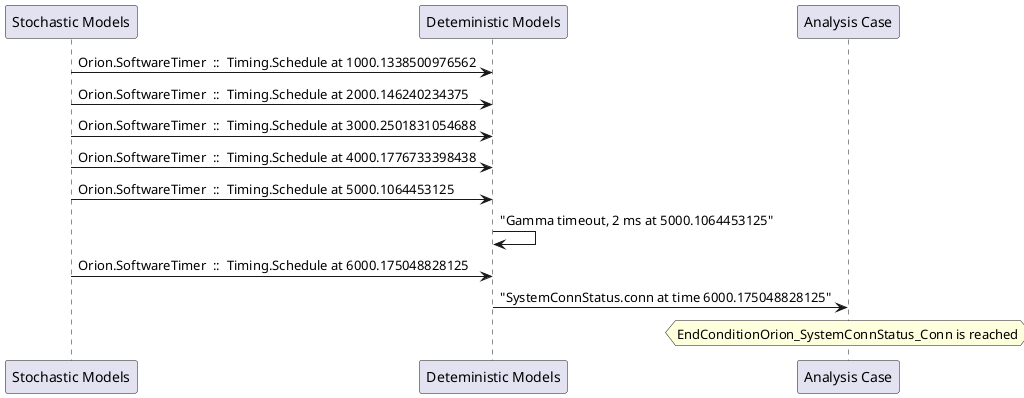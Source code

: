
	@startuml
	participant "Stochastic Models" as stochmodel
	participant "Deteministic Models" as detmodel
	participant "Analysis Case" as analysis
	stochmodel -> detmodel : Orion.SoftwareTimer  ::  Timing.Schedule at 1000.1338500976562
stochmodel -> detmodel : Orion.SoftwareTimer  ::  Timing.Schedule at 2000.146240234375
stochmodel -> detmodel : Orion.SoftwareTimer  ::  Timing.Schedule at 3000.2501831054688
stochmodel -> detmodel : Orion.SoftwareTimer  ::  Timing.Schedule at 4000.1776733398438
stochmodel -> detmodel : Orion.SoftwareTimer  ::  Timing.Schedule at 5000.1064453125
detmodel -> detmodel : "Gamma timeout, 2 ms at 5000.1064453125"
stochmodel -> detmodel : Orion.SoftwareTimer  ::  Timing.Schedule at 6000.175048828125
detmodel -> analysis : "SystemConnStatus.conn at time 6000.175048828125"
hnote over analysis 
EndConditionOrion_SystemConnStatus_Conn is reached
endnote
@enduml
